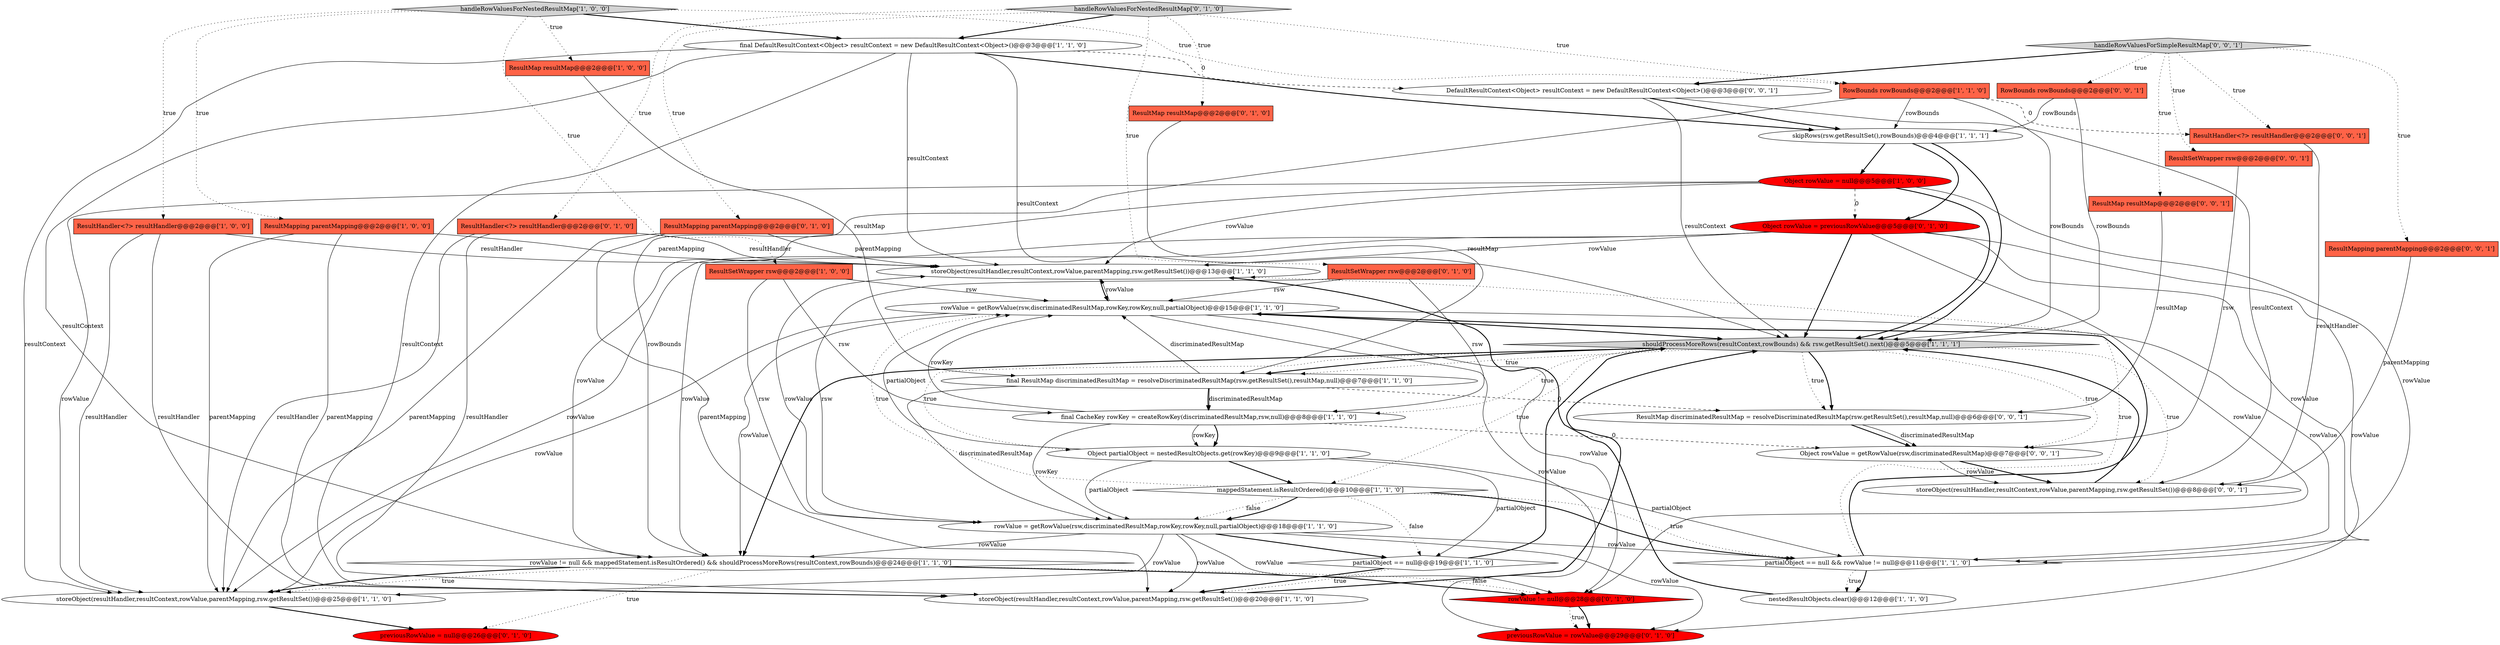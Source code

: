 digraph {
21 [style = filled, label = "storeObject(resultHandler,resultContext,rowValue,parentMapping,rsw.getResultSet())@@@13@@@['1', '1', '0']", fillcolor = white, shape = ellipse image = "AAA0AAABBB1BBB"];
39 [style = filled, label = "RowBounds rowBounds@@@2@@@['0', '0', '1']", fillcolor = tomato, shape = box image = "AAA0AAABBB3BBB"];
31 [style = filled, label = "previousRowValue = null@@@26@@@['0', '1', '0']", fillcolor = red, shape = ellipse image = "AAA1AAABBB2BBB"];
20 [style = filled, label = "storeObject(resultHandler,resultContext,rowValue,parentMapping,rsw.getResultSet())@@@25@@@['1', '1', '0']", fillcolor = white, shape = ellipse image = "AAA0AAABBB1BBB"];
30 [style = filled, label = "ResultMapping parentMapping@@@2@@@['0', '1', '0']", fillcolor = tomato, shape = box image = "AAA0AAABBB2BBB"];
6 [style = filled, label = "ResultMap resultMap@@@2@@@['1', '0', '0']", fillcolor = tomato, shape = box image = "AAA0AAABBB1BBB"];
10 [style = filled, label = "final DefaultResultContext<Object> resultContext = new DefaultResultContext<Object>()@@@3@@@['1', '1', '0']", fillcolor = white, shape = ellipse image = "AAA0AAABBB1BBB"];
37 [style = filled, label = "ResultSetWrapper rsw@@@2@@@['0', '0', '1']", fillcolor = tomato, shape = box image = "AAA0AAABBB3BBB"];
18 [style = filled, label = "partialObject == null@@@19@@@['1', '1', '0']", fillcolor = white, shape = diamond image = "AAA0AAABBB1BBB"];
16 [style = filled, label = "shouldProcessMoreRows(resultContext,rowBounds) && rsw.getResultSet().next()@@@5@@@['1', '1', '1']", fillcolor = lightgray, shape = diamond image = "AAA0AAABBB1BBB"];
33 [style = filled, label = "DefaultResultContext<Object> resultContext = new DefaultResultContext<Object>()@@@3@@@['0', '0', '1']", fillcolor = white, shape = ellipse image = "AAA0AAABBB3BBB"];
28 [style = filled, label = "handleRowValuesForNestedResultMap['0', '1', '0']", fillcolor = lightgray, shape = diamond image = "AAA0AAABBB2BBB"];
1 [style = filled, label = "skipRows(rsw.getResultSet(),rowBounds)@@@4@@@['1', '1', '1']", fillcolor = white, shape = ellipse image = "AAA0AAABBB1BBB"];
32 [style = filled, label = "ResultMap resultMap@@@2@@@['0', '0', '1']", fillcolor = tomato, shape = box image = "AAA0AAABBB3BBB"];
22 [style = filled, label = "handleRowValuesForNestedResultMap['1', '0', '0']", fillcolor = lightgray, shape = diamond image = "AAA0AAABBB1BBB"];
25 [style = filled, label = "Object rowValue = previousRowValue@@@5@@@['0', '1', '0']", fillcolor = red, shape = ellipse image = "AAA1AAABBB2BBB"];
38 [style = filled, label = "storeObject(resultHandler,resultContext,rowValue,parentMapping,rsw.getResultSet())@@@8@@@['0', '0', '1']", fillcolor = white, shape = ellipse image = "AAA0AAABBB3BBB"];
9 [style = filled, label = "mappedStatement.isResultOrdered()@@@10@@@['1', '1', '0']", fillcolor = white, shape = diamond image = "AAA0AAABBB1BBB"];
13 [style = filled, label = "final ResultMap discriminatedResultMap = resolveDiscriminatedResultMap(rsw.getResultSet(),resultMap,null)@@@7@@@['1', '1', '0']", fillcolor = white, shape = ellipse image = "AAA0AAABBB1BBB"];
26 [style = filled, label = "previousRowValue = rowValue@@@29@@@['0', '1', '0']", fillcolor = red, shape = ellipse image = "AAA1AAABBB2BBB"];
24 [style = filled, label = "rowValue != null@@@28@@@['0', '1', '0']", fillcolor = red, shape = diamond image = "AAA1AAABBB2BBB"];
27 [style = filled, label = "ResultMap resultMap@@@2@@@['0', '1', '0']", fillcolor = tomato, shape = box image = "AAA0AAABBB2BBB"];
17 [style = filled, label = "rowValue = getRowValue(rsw,discriminatedResultMap,rowKey,rowKey,null,partialObject)@@@15@@@['1', '1', '0']", fillcolor = white, shape = ellipse image = "AAA0AAABBB1BBB"];
0 [style = filled, label = "ResultSetWrapper rsw@@@2@@@['1', '0', '0']", fillcolor = tomato, shape = box image = "AAA0AAABBB1BBB"];
35 [style = filled, label = "Object rowValue = getRowValue(rsw,discriminatedResultMap)@@@7@@@['0', '0', '1']", fillcolor = white, shape = ellipse image = "AAA0AAABBB3BBB"];
2 [style = filled, label = "nestedResultObjects.clear()@@@12@@@['1', '1', '0']", fillcolor = white, shape = ellipse image = "AAA0AAABBB1BBB"];
11 [style = filled, label = "ResultHandler<?> resultHandler@@@2@@@['1', '0', '0']", fillcolor = tomato, shape = box image = "AAA0AAABBB1BBB"];
8 [style = filled, label = "rowValue != null && mappedStatement.isResultOrdered() && shouldProcessMoreRows(resultContext,rowBounds)@@@24@@@['1', '1', '0']", fillcolor = white, shape = diamond image = "AAA0AAABBB1BBB"];
7 [style = filled, label = "storeObject(resultHandler,resultContext,rowValue,parentMapping,rsw.getResultSet())@@@20@@@['1', '1', '0']", fillcolor = white, shape = ellipse image = "AAA0AAABBB1BBB"];
4 [style = filled, label = "rowValue = getRowValue(rsw,discriminatedResultMap,rowKey,rowKey,null,partialObject)@@@18@@@['1', '1', '0']", fillcolor = white, shape = ellipse image = "AAA0AAABBB1BBB"];
5 [style = filled, label = "ResultMapping parentMapping@@@2@@@['1', '0', '0']", fillcolor = tomato, shape = box image = "AAA0AAABBB1BBB"];
15 [style = filled, label = "partialObject == null && rowValue != null@@@11@@@['1', '1', '0']", fillcolor = white, shape = diamond image = "AAA0AAABBB1BBB"];
3 [style = filled, label = "Object partialObject = nestedResultObjects.get(rowKey)@@@9@@@['1', '1', '0']", fillcolor = white, shape = ellipse image = "AAA0AAABBB1BBB"];
36 [style = filled, label = "ResultMapping parentMapping@@@2@@@['0', '0', '1']", fillcolor = tomato, shape = box image = "AAA0AAABBB3BBB"];
12 [style = filled, label = "RowBounds rowBounds@@@2@@@['1', '1', '0']", fillcolor = tomato, shape = box image = "AAA0AAABBB1BBB"];
40 [style = filled, label = "handleRowValuesForSimpleResultMap['0', '0', '1']", fillcolor = lightgray, shape = diamond image = "AAA0AAABBB3BBB"];
19 [style = filled, label = "Object rowValue = null@@@5@@@['1', '0', '0']", fillcolor = red, shape = ellipse image = "AAA1AAABBB1BBB"];
23 [style = filled, label = "ResultSetWrapper rsw@@@2@@@['0', '1', '0']", fillcolor = tomato, shape = box image = "AAA0AAABBB2BBB"];
14 [style = filled, label = "final CacheKey rowKey = createRowKey(discriminatedResultMap,rsw,null)@@@8@@@['1', '1', '0']", fillcolor = white, shape = ellipse image = "AAA0AAABBB1BBB"];
41 [style = filled, label = "ResultHandler<?> resultHandler@@@2@@@['0', '0', '1']", fillcolor = tomato, shape = box image = "AAA0AAABBB3BBB"];
29 [style = filled, label = "ResultHandler<?> resultHandler@@@2@@@['0', '1', '0']", fillcolor = tomato, shape = box image = "AAA0AAABBB2BBB"];
34 [style = filled, label = "ResultMap discriminatedResultMap = resolveDiscriminatedResultMap(rsw.getResultSet(),resultMap,null)@@@6@@@['0', '0', '1']", fillcolor = white, shape = ellipse image = "AAA0AAABBB3BBB"];
14->3 [style = bold, label=""];
40->39 [style = dotted, label="true"];
16->9 [style = dotted, label="true"];
14->4 [style = solid, label="rowKey"];
16->34 [style = dotted, label="true"];
19->21 [style = solid, label="rowValue"];
30->21 [style = solid, label="parentMapping"];
16->13 [style = dotted, label="true"];
3->18 [style = solid, label="partialObject"];
12->8 [style = solid, label="rowBounds"];
5->20 [style = solid, label="parentMapping"];
12->16 [style = solid, label="rowBounds"];
30->20 [style = solid, label="parentMapping"];
40->32 [style = dotted, label="true"];
29->21 [style = solid, label="resultHandler"];
15->21 [style = dotted, label="true"];
40->36 [style = dotted, label="true"];
40->37 [style = dotted, label="true"];
9->4 [style = dotted, label="false"];
13->4 [style = solid, label="discriminatedResultMap"];
39->1 [style = solid, label="rowBounds"];
29->20 [style = solid, label="resultHandler"];
28->30 [style = dotted, label="true"];
11->7 [style = solid, label="resultHandler"];
15->17 [style = bold, label=""];
17->26 [style = solid, label="rowValue"];
8->20 [style = bold, label=""];
7->16 [style = bold, label=""];
30->7 [style = solid, label="parentMapping"];
9->18 [style = dotted, label="false"];
10->7 [style = solid, label="resultContext"];
9->15 [style = dotted, label="true"];
8->20 [style = dotted, label="true"];
35->38 [style = bold, label=""];
28->27 [style = dotted, label="true"];
16->38 [style = dotted, label="true"];
17->21 [style = solid, label="rowValue"];
13->14 [style = bold, label=""];
17->16 [style = bold, label=""];
8->31 [style = dotted, label="true"];
17->24 [style = solid, label="rowValue"];
40->41 [style = dotted, label="true"];
11->21 [style = solid, label="resultHandler"];
17->15 [style = solid, label="rowValue"];
22->0 [style = dotted, label="true"];
15->2 [style = dotted, label="true"];
33->38 [style = solid, label="resultContext"];
8->24 [style = dotted, label="false"];
16->34 [style = bold, label=""];
36->38 [style = solid, label="parentMapping"];
4->18 [style = bold, label=""];
3->4 [style = solid, label="partialObject"];
20->31 [style = bold, label=""];
5->7 [style = solid, label="parentMapping"];
10->20 [style = solid, label="resultContext"];
25->8 [style = solid, label="rowValue"];
28->29 [style = dotted, label="true"];
32->34 [style = solid, label="resultMap"];
24->26 [style = dotted, label="true"];
2->21 [style = bold, label=""];
1->16 [style = bold, label=""];
23->4 [style = solid, label="rsw"];
16->14 [style = dotted, label="true"];
39->16 [style = solid, label="rowBounds"];
28->23 [style = dotted, label="true"];
25->21 [style = solid, label="rowValue"];
14->35 [style = dashed, label="0"];
25->20 [style = solid, label="rowValue"];
34->35 [style = bold, label=""];
19->25 [style = dashed, label="0"];
1->19 [style = bold, label=""];
18->7 [style = bold, label=""];
10->1 [style = bold, label=""];
10->8 [style = solid, label="resultContext"];
12->1 [style = solid, label="rowBounds"];
8->24 [style = bold, label=""];
23->14 [style = solid, label="rsw"];
41->38 [style = solid, label="resultHandler"];
16->13 [style = bold, label=""];
18->7 [style = dotted, label="true"];
16->8 [style = bold, label=""];
16->35 [style = dotted, label="true"];
4->15 [style = solid, label="rowValue"];
19->8 [style = solid, label="rowValue"];
13->17 [style = solid, label="discriminatedResultMap"];
38->16 [style = bold, label=""];
3->15 [style = solid, label="partialObject"];
3->17 [style = solid, label="partialObject"];
11->20 [style = solid, label="resultHandler"];
0->14 [style = solid, label="rsw"];
25->16 [style = bold, label=""];
0->4 [style = solid, label="rsw"];
0->17 [style = solid, label="rsw"];
12->41 [style = dashed, label="0"];
19->16 [style = bold, label=""];
22->5 [style = dotted, label="true"];
3->9 [style = bold, label=""];
24->26 [style = bold, label=""];
40->33 [style = bold, label=""];
4->20 [style = solid, label="rowValue"];
25->15 [style = solid, label="rowValue"];
27->13 [style = solid, label="resultMap"];
22->10 [style = bold, label=""];
13->14 [style = solid, label="discriminatedResultMap"];
37->35 [style = solid, label="rsw"];
4->24 [style = solid, label="rowValue"];
13->34 [style = dashed, label="0"];
1->25 [style = bold, label=""];
29->7 [style = solid, label="resultHandler"];
19->20 [style = solid, label="rowValue"];
28->12 [style = dotted, label="true"];
4->8 [style = solid, label="rowValue"];
18->16 [style = bold, label=""];
14->17 [style = solid, label="rowKey"];
35->38 [style = solid, label="rowValue"];
15->2 [style = bold, label=""];
28->10 [style = bold, label=""];
4->7 [style = solid, label="rowValue"];
9->4 [style = bold, label=""];
9->17 [style = dotted, label="true"];
22->11 [style = dotted, label="true"];
10->33 [style = dashed, label="0"];
14->3 [style = solid, label="rowKey"];
10->16 [style = solid, label="resultContext"];
33->1 [style = bold, label=""];
22->6 [style = dotted, label="true"];
16->3 [style = dotted, label="true"];
17->8 [style = solid, label="rowValue"];
22->12 [style = dotted, label="true"];
5->21 [style = solid, label="parentMapping"];
25->24 [style = solid, label="rowValue"];
33->16 [style = solid, label="resultContext"];
4->21 [style = solid, label="rowValue"];
9->15 [style = bold, label=""];
34->35 [style = solid, label="discriminatedResultMap"];
25->26 [style = solid, label="rowValue"];
17->20 [style = solid, label="rowValue"];
19->15 [style = solid, label="rowValue"];
6->13 [style = solid, label="resultMap"];
23->17 [style = solid, label="rsw"];
10->21 [style = solid, label="resultContext"];
4->26 [style = solid, label="rowValue"];
21->17 [style = bold, label=""];
}
